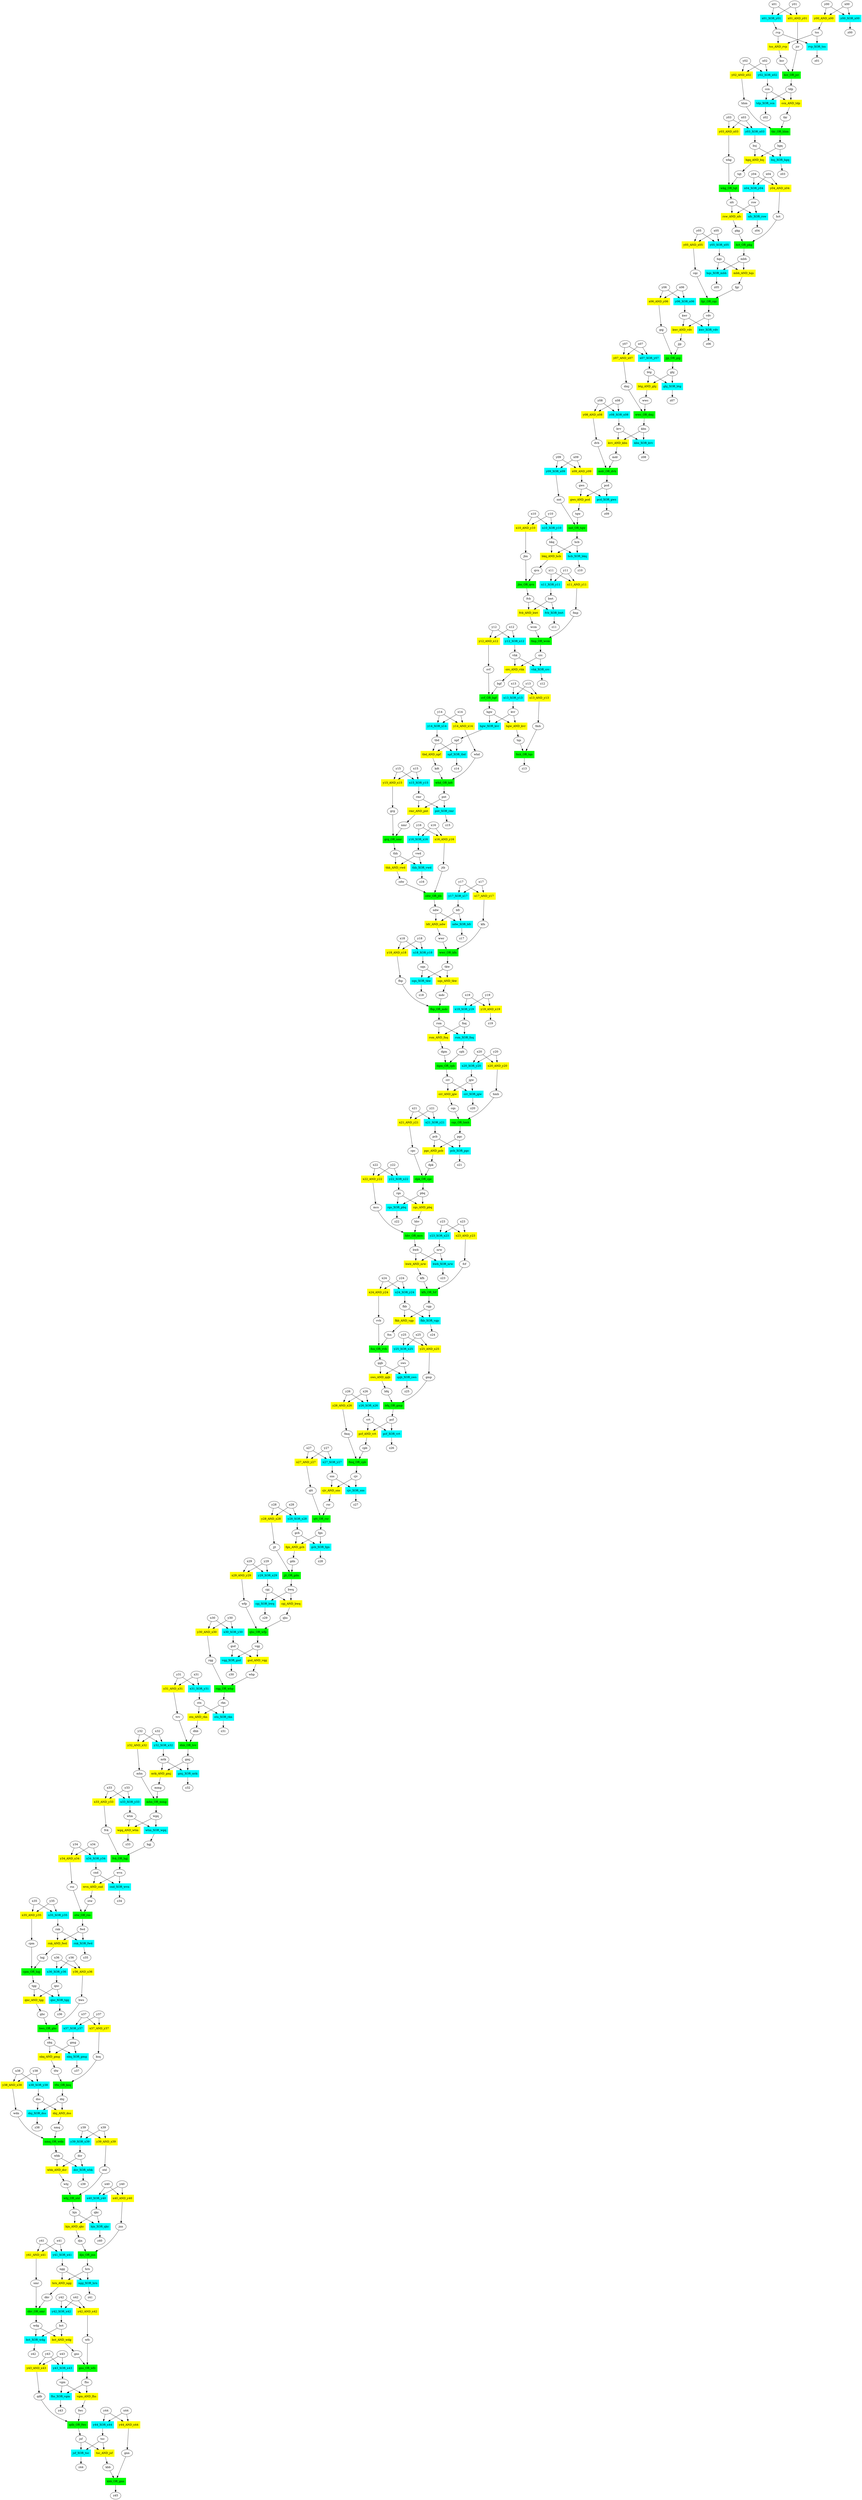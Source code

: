 digraph G {
y41_AND_x41 [shape=box, style=filled, color=yellow]
y41 -> y41_AND_x41 -> smr
x41 -> y41_AND_x41
bsj_XOR_hgq [shape=box, style=filled, color=cyan]
bsj -> bsj_XOR_hgq -> z03
hgq -> bsj_XOR_hgq
cpj_AND_bwq [shape=box, style=filled, color=yellow]
cpj -> cpj_AND_bwq -> qhs
bwq -> cpj_AND_bwq
y31_AND_x31 [shape=box, style=filled, color=yellow]
y31 -> y31_AND_x31 -> tvv
x31 -> y31_AND_x31
fvb_XOR_bwt [shape=box, style=filled, color=cyan]
fvb -> fvb_XOR_bwt -> z11
bwt -> fvb_XOR_bwt
rgs_XOR_pbq [shape=box, style=filled, color=cyan]
rgs -> rgs_XOR_pbq -> z22
pbq -> rgs_XOR_pbq
djn_OR_jnn [shape=box, style=filled, color=green]
djn -> djn_OR_jnn -> hrn
jnn -> djn_OR_jnn
y28_AND_x28 [shape=box, style=filled, color=yellow]
y28 -> y28_AND_x28 -> jjt
x28 -> y28_AND_x28
wbk_AND_dcr [shape=box, style=filled, color=yellow]
wbk -> wbk_AND_dcr -> whj
dcr -> wbk_AND_dcr
nkq_AND_gmg [shape=box, style=filled, color=yellow]
nkq -> nkq_AND_gmg -> tfw
gmg -> nkq_AND_gmg
y05_XOR_x05 [shape=box, style=filled, color=cyan]
y05 -> y05_XOR_x05 -> hqs
x05 -> y05_XOR_x05
hhv_OR_mcs [shape=box, style=filled, color=green]
hhv -> hhv_OR_mcs -> bwb
mcs -> hhv_OR_mcs
x38_XOR_y38 [shape=box, style=filled, color=cyan]
x38 -> x38_XOR_y38 -> dss
y38 -> x38_XOR_y38
dnj_AND_dss [shape=box, style=filled, color=yellow]
dnj -> dnj_AND_dss -> nmq
dss -> dnj_AND_dss
hgw_XOR_kvr [shape=box, style=filled, color=cyan]
hgw -> hgw_XOR_kvr -> npf
kvr -> hgw_XOR_kvr
kbb_OR_gnn [shape=box, style=filled, color=green]
kbb -> kbb_OR_gnn -> z45
gnn -> kbb_OR_gnn
thh_XOR_vwd [shape=box, style=filled, color=cyan]
thh -> thh_XOR_vwd -> z16
vwd -> thh_XOR_vwd
nmq_OR_wdn [shape=box, style=filled, color=green]
nmq -> nmq_OR_wdn -> wbk
wdn -> nmq_OR_wdn
hcb_XOR_bkq [shape=box, style=filled, color=cyan]
hcb -> hcb_XOR_bkq -> z10
bkq -> hcb_XOR_bkq
x27_AND_y27 [shape=box, style=filled, color=yellow]
x27 -> x27_AND_y27 -> qtt
y27 -> x27_AND_y27
bwb_AND_nrw [shape=box, style=filled, color=yellow]
bwb -> bwb_AND_nrw -> kfh
nrw -> bwb_AND_nrw
kbn_XOR_kvv [shape=box, style=filled, color=cyan]
kbn -> kbn_XOR_kvv -> z08
kvv -> kbn_XOR_kvv
y03_XOR_x03 [shape=box, style=filled, color=cyan]
y03 -> y03_XOR_x03 -> bsj
x03 -> y03_XOR_x03
y12_XOR_x12 [shape=box, style=filled, color=cyan]
y12 -> y12_XOR_x12 -> vhk
x12 -> y12_XOR_x12
cjv_AND_sns [shape=box, style=filled, color=yellow]
cjv -> cjv_AND_sns -> rsr
sns -> cjv_AND_sns
rvp_XOR_tss [shape=box, style=filled, color=cyan]
rvp -> rvp_XOR_tss -> z01
tss -> rvp_XOR_tss
tss_AND_rvp [shape=box, style=filled, color=yellow]
tss -> tss_AND_rvp -> bcr
rvp -> tss_AND_rvp
vhk_XOR_crc [shape=box, style=filled, color=cyan]
vhk -> vhk_XOR_crc -> z12
crc -> vhk_XOR_crc
cpm_OR_hqj [shape=box, style=filled, color=green]
cpm -> cpm_OR_hqj -> tgg
hqj -> cpm_OR_hqj
x30_XOR_y30 [shape=box, style=filled, color=cyan]
x30 -> x30_XOR_y30 -> gsd
y30 -> x30_XOR_y30
y00_AND_x00 [shape=box, style=filled, color=yellow]
y00 -> y00_AND_x00 -> tss
x00 -> y00_AND_x00
vgm_AND_fhs [shape=box, style=filled, color=yellow]
vgm -> vgm_AND_fhs -> fwc
fhs -> vgm_AND_fhs
y07_AND_x07 [shape=box, style=filled, color=yellow]
y07 -> y07_AND_x07 -> dmj
x07 -> y07_AND_x07
x21_AND_y21 [shape=box, style=filled, color=yellow]
x21 -> x21_AND_y21 -> cpc
y21 -> x21_AND_y21
y08_XOR_x08 [shape=box, style=filled, color=cyan]
y08 -> y08_XOR_x08 -> kvv
x08 -> y08_XOR_x08
x29_AND_y29 [shape=box, style=filled, color=yellow]
x29 -> x29_AND_y29 -> wfp
y29 -> x29_AND_y29
grg_OR_nmr [shape=box, style=filled, color=green]
grg -> grg_OR_nmr -> thh
nmr -> grg_OR_nmr
x24_AND_y24 [shape=box, style=filled, color=yellow]
x24 -> x24_AND_y24 -> vvb
y24 -> x24_AND_y24
qdb_OR_fwc [shape=box, style=filled, color=green]
qdb -> qdb_OR_fwc -> jsf
fwc -> qdb_OR_fwc
dkv_OR_smr [shape=box, style=filled, color=green]
dkv -> dkv_OR_smr -> wdg
smr -> dkv_OR_smr
dpk_OR_cpc [shape=box, style=filled, color=green]
dpk -> dpk_OR_cpc -> pbq
cpc -> dpk_OR_cpc
hrn_AND_ngg [shape=box, style=filled, color=yellow]
hrn -> hrn_AND_ngg -> dkv
ngg -> hrn_AND_ngg
y26_AND_x26 [shape=box, style=filled, color=yellow]
y26 -> y26_AND_x26 -> fmq
x26 -> y26_AND_x26
qnc_XOR_tgg [shape=box, style=filled, color=cyan]
qnc -> qnc_XOR_tgg -> z36
tgg -> qnc_XOR_tgg
y06_XOR_x06 [shape=box, style=filled, color=cyan]
y06 -> y06_XOR_x06 -> kwr
x06 -> y06_XOR_x06
pcf_XOR_vrt [shape=box, style=filled, color=cyan]
pcf -> pcf_XOR_vrt -> z26
vrt -> pcf_XOR_vrt
bjn_AND_qkc [shape=box, style=filled, color=yellow]
bjn -> bjn_AND_qkc -> djn
qkc -> bjn_AND_qkc
y41_XOR_x41 [shape=box, style=filled, color=cyan]
y41 -> y41_XOR_x41 -> ngg
x41 -> y41_XOR_x41
x18_XOR_y18 [shape=box, style=filled, color=cyan]
x18 -> x18_XOR_y18 -> sqn
y18 -> x18_XOR_y18
fmq_OR_cpb [shape=box, style=filled, color=green]
fmq -> fmq_OR_cpb -> cjv
cpb -> fmq_OR_cpb
x40_XOR_y40 [shape=box, style=filled, color=cyan]
x40 -> x40_XOR_y40 -> qkc
y40 -> x40_XOR_y40
gch_XOR_fgn [shape=box, style=filled, color=cyan]
gch -> gch_XOR_fgn -> z28
fgn -> gch_XOR_fgn
y02_XOR_x02 [shape=box, style=filled, color=cyan]
y02 -> y02_XOR_x02 -> ccn
x02 -> y02_XOR_x02
y23_XOR_x23 [shape=box, style=filled, color=cyan]
y23 -> y23_XOR_x23 -> nrw
x23 -> y23_XOR_x23
x22_AND_y22 [shape=box, style=filled, color=yellow]
x22 -> x22_AND_y22 -> mcs
y22 -> x22_AND_y22
fvb_AND_bwt [shape=box, style=filled, color=yellow]
fvb -> fvb_AND_bwt -> wcm
bwt -> fvb_AND_bwt
fsn_OR_vvb [shape=box, style=filled, color=green]
fsn -> fsn_OR_vvb -> qqb
vvb -> fsn_OR_vvb
y28_XOR_x28 [shape=box, style=filled, color=cyan]
y28 -> y28_XOR_x28 -> gch
x28 -> y28_XOR_x28
ndw_XOR_bfr [shape=box, style=filled, color=cyan]
ndw -> ndw_XOR_bfr -> z17
bfr -> ndw_XOR_bfr
x10_AND_y10 [shape=box, style=filled, color=yellow]
x10 -> x10_AND_y10 -> jbn
y10 -> x10_AND_y10
y34_AND_x34 [shape=box, style=filled, color=yellow]
y34 -> y34_AND_x34 -> rss
x34 -> y34_AND_x34
x01_AND_y01 [shape=box, style=filled, color=yellow]
x01 -> x01_AND_y01 -> jcr
y01 -> x01_AND_y01
x34_XOR_y34 [shape=box, style=filled, color=cyan]
x34 -> x34_XOR_y34 -> cnd
y34 -> x34_XOR_y34
nfc_XOR_rsw [shape=box, style=filled, color=cyan]
nfc -> nfc_XOR_rsw -> z04
rsw -> nfc_XOR_rsw
dcr_XOR_wbk [shape=box, style=filled, color=cyan]
dcr -> dcr_XOR_wbk -> z39
wbk -> dcr_XOR_wbk
x35_XOR_y35 [shape=box, style=filled, color=cyan]
x35 -> x35_XOR_y35 -> rnk
y35 -> x35_XOR_y35
sqn_XOR_tkw [shape=box, style=filled, color=cyan]
sqn -> sqn_XOR_tkw -> z18
tkw -> sqn_XOR_tkw
gns_OR_wfc [shape=box, style=filled, color=green]
gns -> gns_OR_wfc -> fhs
wfc -> gns_OR_wfc
y44_AND_x44 [shape=box, style=filled, color=yellow]
y44 -> y44_AND_x44 -> gnn
x44 -> y44_AND_x44
y39_XOR_x39 [shape=box, style=filled, color=cyan]
y39 -> y39_XOR_x39 -> dcr
x39 -> y39_XOR_x39
sqn_AND_tkw [shape=box, style=filled, color=yellow]
sqn -> sqn_AND_tkw -> mdc
tkw -> sqn_AND_tkw
y03_AND_x03 [shape=box, style=filled, color=yellow]
y03 -> y03_AND_x03 -> wkg
x03 -> y03_AND_x03
wvn_AND_cnd [shape=box, style=filled, color=yellow]
wvn -> wvn_AND_cnd -> stw
cnd -> wvn_AND_cnd
x06_AND_y06 [shape=box, style=filled, color=yellow]
x06 -> x06_AND_y06 -> gqj
y06 -> x06_AND_y06
x23_AND_y23 [shape=box, style=filled, color=yellow]
x23 -> x23_AND_y23 -> fcf
y23 -> x23_AND_y23
jsf_XOR_tsc [shape=box, style=filled, color=cyan]
jsf -> jsf_XOR_tsc -> z44
tsc -> jsf_XOR_tsc
rsw_AND_nfc [shape=box, style=filled, color=yellow]
rsw -> rsw_AND_nfc -> pkg
nfc -> rsw_AND_nfc
x37_AND_y37 [shape=box, style=filled, color=yellow]
x37 -> x37_AND_y37 -> ksq
y37 -> x37_AND_y37
y04_AND_x04 [shape=box, style=filled, color=yellow]
y04 -> y04_AND_x04 -> hct
x04 -> y04_AND_x04
x31_XOR_y31 [shape=box, style=filled, color=cyan]
x31 -> x31_XOR_y31 -> stn
y31 -> x31_XOR_y31
y38_AND_x38 [shape=box, style=filled, color=yellow]
y38 -> y38_AND_x38 -> wdn
x38 -> y38_AND_x38
rsm_AND_fnq [shape=box, style=filled, color=yellow]
rsm -> rsm_AND_fnq -> dgm
fnq -> rsm_AND_fnq
y29_XOR_x29 [shape=box, style=filled, color=cyan]
y29 -> y29_XOR_x29 -> cpj
x29 -> y29_XOR_x29
pcb_XOR_pgc [shape=box, style=filled, color=cyan]
pcb -> pcb_XOR_pgc -> z21
pgc -> pcb_XOR_pgc
bfq_OR_gmp [shape=box, style=filled, color=green]
bfq -> bfq_OR_gmp -> pcf
gmp -> bfq_OR_gmp
thh_AND_vwd [shape=box, style=filled, color=yellow]
thh -> thh_AND_vwd -> cdw
vwd -> thh_AND_vwd
y43_XOR_x43 [shape=box, style=filled, color=cyan]
y43 -> y43_XOR_x43 -> vgm
x43 -> y43_XOR_x43
bkq_AND_hcb [shape=box, style=filled, color=yellow]
bkq -> bkq_AND_hcb -> qvn
hcb -> bkq_AND_hcb
cnd_XOR_wvn [shape=box, style=filled, color=cyan]
cnd -> cnd_XOR_wvn -> z34
wvn -> cnd_XOR_wvn
rgs_AND_pbq [shape=box, style=filled, color=yellow]
rgs -> rgs_AND_pbq -> hhv
pbq -> rgs_AND_pbq
wtm_XOR_wgq [shape=box, style=filled, color=cyan]
wtm -> wtm_XOR_wgq -> hgj
wgq -> wtm_XOR_wgq
x36_XOR_y36 [shape=box, style=filled, color=cyan]
x36 -> x36_XOR_y36 -> qnc
y36 -> x36_XOR_y36
ngg_XOR_hrn [shape=box, style=filled, color=cyan]
ngg -> ngg_XOR_hrn -> z41
hrn -> ngg_XOR_hrn
y18_AND_x18 [shape=box, style=filled, color=yellow]
y18 -> y18_AND_x18 -> fbp
x18 -> y18_AND_x18
hgq_AND_bsj [shape=box, style=filled, color=yellow]
hgq -> hgq_AND_bsj -> tqt
bsj -> hgq_AND_bsj
mbh_AND_hqs [shape=box, style=filled, color=yellow]
mbh -> mbh_AND_hqs -> fgr
hqs -> mbh_AND_hqs
hqs_XOR_mbh [shape=box, style=filled, color=cyan]
hqs -> hqs_XOR_mbh -> z05
mbh -> hqs_XOR_mbh
svf_OR_bgf [shape=box, style=filled, color=green]
svf -> svf_OR_bgf -> hgw
bgf -> svf_OR_bgf
btg_AND_ghj [shape=box, style=filled, color=yellow]
btg -> btg_AND_ghj -> wwc
ghj -> btg_AND_ghj
kfh_OR_fcf [shape=box, style=filled, color=green]
kfh -> kfh_OR_fcf -> vgp
fcf -> kfh_OR_fcf
x13_AND_y13 [shape=box, style=filled, color=yellow]
x13 -> x13_AND_y13 -> fmh
y13 -> x13_AND_y13
wgq_AND_wtm [shape=box, style=filled, color=yellow]
wgq -> wgq_AND_wtm -> z33
wtm -> wgq_AND_wtm
dhb_OR_tvv [shape=box, style=filled, color=green]
dhb -> dhb_OR_tvv -> gmj
tvv -> dhb_OR_tvv
kwr_XOR_vdv [shape=box, style=filled, color=cyan]
kwr -> kwr_XOR_vdv -> z06
vdv -> kwr_XOR_vdv
rnk_XOR_fwd [shape=box, style=filled, color=cyan]
rnk -> rnk_XOR_fwd -> z35
fwd -> rnk_XOR_fwd
tkr_OR_hhm [shape=box, style=filled, color=green]
tkr -> tkr_OR_hhm -> hgq
hhm -> tkr_OR_hhm
y09_XOR_x09 [shape=box, style=filled, color=cyan]
y09 -> y09_XOR_x09 -> nnt
x09 -> y09_XOR_x09
rnk_AND_fwd [shape=box, style=filled, color=yellow]
rnk -> rnk_AND_fwd -> hqj
fwd -> rnk_AND_fwd
wkg_OR_tqt [shape=box, style=filled, color=green]
wkg -> wkg_OR_tqt -> nfc
tqt -> wkg_OR_tqt
cdw_OR_jtb [shape=box, style=filled, color=green]
cdw -> cdw_OR_jtb -> ndw
jtb -> cdw_OR_jtb
fkb_AND_vgp [shape=box, style=filled, color=yellow]
fkb -> fkb_AND_vgp -> fsn
vgp -> fkb_AND_vgp
x24_XOR_y24 [shape=box, style=filled, color=cyan]
x24 -> x24_XOR_y24 -> fkb
y24 -> x24_XOR_y24
y26_XOR_x26 [shape=box, style=filled, color=cyan]
y26 -> y26_XOR_x26 -> vrt
x26 -> y26_XOR_x26
x19_XOR_y19 [shape=box, style=filled, color=cyan]
x19 -> x19_XOR_y19 -> fnq
y19 -> x19_XOR_y19
nkq_XOR_gmg [shape=box, style=filled, color=cyan]
nkq -> nkq_XOR_gmg -> z37
gmg -> nkq_XOR_gmg
y22_XOR_x22 [shape=box, style=filled, color=cyan]
y22 -> y22_XOR_x22 -> rgs
x22 -> y22_XOR_x22
pcd_XOR_gws [shape=box, style=filled, color=cyan]
pcd -> pcd_XOR_gws -> z09
gws -> pcd_XOR_gws
ccn_AND_tdp [shape=box, style=filled, color=yellow]
ccn -> ccn_AND_tdp -> tkr
tdp -> ccn_AND_tdp
pcf_AND_vrt [shape=box, style=filled, color=yellow]
pcf -> pcf_AND_vrt -> cpb
vrt -> pcf_AND_vrt
hct_OR_pkg [shape=box, style=filled, color=green]
hct -> hct_OR_pkg -> mbh
pkg -> hct_OR_pkg
fmp_OR_wcm [shape=box, style=filled, color=green]
fmp -> fmp_OR_wcm -> crc
wcm -> fmp_OR_wcm
y32_AND_x32 [shape=box, style=filled, color=yellow]
y32 -> y32_AND_x32 -> mhn
x32 -> y32_AND_x32
stn_AND_rkn [shape=box, style=filled, color=yellow]
stn -> stn_AND_rkn -> dhb
rkn -> stn_AND_rkn
mtk_AND_gmj [shape=box, style=filled, color=yellow]
mtk -> mtk_AND_gmj -> mmg
gmj -> mtk_AND_gmj
y14_XOR_x14 [shape=box, style=filled, color=cyan]
y14 -> y14_XOR_x14 -> tbd
x14 -> y14_XOR_x14
y08_AND_x08 [shape=box, style=filled, color=yellow]
y08 -> y08_AND_x08 -> dvh
x08 -> y08_AND_x08
bct_XOR_wdg [shape=box, style=filled, color=cyan]
bct -> bct_XOR_wdg -> z42
wdg -> bct_XOR_wdg
crr_AND_jgw [shape=box, style=filled, color=yellow]
crr -> crr_AND_jgw -> cqs
jgw -> crr_AND_jgw
y25_XOR_x25 [shape=box, style=filled, color=cyan]
y25 -> y25_XOR_x25 -> sws
x25 -> y25_XOR_x25
x33_XOR_y33 [shape=box, style=filled, color=cyan]
x33 -> x33_XOR_y33 -> wtm
y33 -> x33_XOR_y33
bct_AND_wdg [shape=box, style=filled, color=yellow]
bct -> bct_AND_wdg -> gns
wdg -> bct_AND_wdg
bwb_XOR_nrw [shape=box, style=filled, color=cyan]
bwb -> bwb_XOR_nrw -> z23
nrw -> bwb_XOR_nrw
y15_AND_x15 [shape=box, style=filled, color=yellow]
y15 -> y15_AND_x15 -> grg
x15 -> y15_AND_x15
x21_XOR_y21 [shape=box, style=filled, color=cyan]
x21 -> x21_XOR_y21 -> pcb
y21 -> x21_XOR_y21
y14_AND_x14 [shape=box, style=filled, color=yellow]
y14 -> y14_AND_x14 -> whd
x14 -> y14_AND_x14
qqb_XOR_sws [shape=box, style=filled, color=cyan]
qqb -> qqb_XOR_sws -> z25
sws -> qqb_XOR_sws
fhs_XOR_vgm [shape=box, style=filled, color=cyan]
fhs -> fhs_XOR_vgm -> z43
vgm -> fhs_XOR_vgm
fvk_OR_hgj [shape=box, style=filled, color=green]
fvk -> fvk_OR_hgj -> wvn
hgj -> fvk_OR_hgj
crr_XOR_jgw [shape=box, style=filled, color=cyan]
crr -> crr_XOR_jgw -> z20
jgw -> crr_XOR_jgw
x07_XOR_y07 [shape=box, style=filled, color=cyan]
x07 -> x07_XOR_y07 -> btg
y07 -> x07_XOR_y07
qnc_AND_tgg [shape=box, style=filled, color=yellow]
qnc -> qnc_AND_tgg -> ghc
tgg -> qnc_AND_tgg
hgw_AND_kvr [shape=box, style=filled, color=yellow]
hgw -> hgw_AND_kvr -> tqs
kvr -> hgw_AND_kvr
npf_XOR_tbd [shape=box, style=filled, color=cyan]
npf -> npf_XOR_tbd -> z14
tbd -> npf_XOR_tbd
y36_AND_x36 [shape=box, style=filled, color=yellow]
y36 -> y36_AND_x36 -> bws
x36 -> y36_AND_x36
stn_XOR_rkn [shape=box, style=filled, color=cyan]
stn -> stn_XOR_rkn -> z31
rkn -> stn_XOR_rkn
y16_XOR_x16 [shape=box, style=filled, color=cyan]
y16 -> y16_XOR_x16 -> vwd
x16 -> y16_XOR_x16
whj_OR_std [shape=box, style=filled, color=green]
whj -> whj_OR_std -> bjn
std -> whj_OR_std
x15_XOR_y15 [shape=box, style=filled, color=cyan]
x15 -> x15_XOR_y15 -> rmr
y15 -> x15_XOR_y15
y44_XOR_x44 [shape=box, style=filled, color=cyan]
y44 -> y44_XOR_x44 -> tsc
x44 -> y44_XOR_x44
bcr_OR_jcr [shape=box, style=filled, color=green]
bcr -> bcr_OR_jcr -> tdp
jcr -> bcr_OR_jcr
y12_AND_x12 [shape=box, style=filled, color=yellow]
y12 -> y12_AND_x12 -> svf
x12 -> y12_AND_x12
gsd_AND_vqg [shape=box, style=filled, color=yellow]
gsd -> gsd_AND_vqg -> whp
vqg -> gsd_AND_vqg
y17_XOR_x17 [shape=box, style=filled, color=cyan]
y17 -> y17_XOR_x17 -> bfr
x17 -> y17_XOR_x17
y32_XOR_x32 [shape=box, style=filled, color=cyan]
y32 -> y32_XOR_x32 -> mtk
x32 -> y32_XOR_x32
bjn_XOR_qkc [shape=box, style=filled, color=cyan]
bjn -> bjn_XOR_qkc -> z40
qkc -> bjn_XOR_qkc
x20_XOR_y20 [shape=box, style=filled, color=cyan]
x20 -> x20_XOR_y20 -> jgw
y20 -> x20_XOR_y20
x11_XOR_y11 [shape=box, style=filled, color=cyan]
x11 -> x11_XOR_y11 -> bwt
y11 -> x11_XOR_y11
wwr_OR_kfn [shape=box, style=filled, color=green]
wwr -> wwr_OR_kfn -> tkw
kfn -> wwr_OR_kfn
x09_AND_y09 [shape=box, style=filled, color=yellow]
x09 -> x09_AND_y09 -> gws
y09 -> x09_AND_y09
dgm_OR_cph [shape=box, style=filled, color=green]
dgm -> dgm_OR_cph -> crr
cph -> dgm_OR_cph
fgn_AND_gch [shape=box, style=filled, color=yellow]
fgn -> fgn_AND_gch -> gdn
gch -> fgn_AND_gch
x37_XOR_y37 [shape=box, style=filled, color=cyan]
x37 -> x37_XOR_y37 -> gmg
y37 -> x37_XOR_y37
x10_XOR_y10 [shape=box, style=filled, color=cyan]
x10 -> x10_XOR_y10 -> bkq
y10 -> x10_XOR_y10
wwc_OR_dmj [shape=box, style=filled, color=green]
wwc -> wwc_OR_dmj -> kbn
dmj -> wwc_OR_dmj
kvv_AND_kbn [shape=box, style=filled, color=yellow]
kvv -> kvv_AND_kbn -> mdr
kbn -> kvv_AND_kbn
rqg_OR_whp [shape=box, style=filled, color=green]
rqg -> rqg_OR_whp -> rkn
whp -> rqg_OR_whp
sws_AND_qqb [shape=box, style=filled, color=yellow]
sws -> sws_AND_qqb -> bfq
qqb -> sws_AND_qqb
x13_XOR_y13 [shape=box, style=filled, color=cyan]
x13 -> x13_XOR_y13 -> kvr
y13 -> x13_XOR_y13
mdr_OR_dvh [shape=box, style=filled, color=green]
mdr -> mdr_OR_dvh -> pcd
dvh -> mdr_OR_dvh
dnj_XOR_dss [shape=box, style=filled, color=cyan]
dnj -> dnj_XOR_dss -> z38
dss -> dnj_XOR_dss
jbn_OR_qvn [shape=box, style=filled, color=green]
jbn -> jbn_OR_qvn -> fvb
qvn -> jbn_OR_qvn
y42_XOR_x42 [shape=box, style=filled, color=cyan]
y42 -> y42_XOR_x42 -> bct
x42 -> y42_XOR_x42
mhn_OR_mmg [shape=box, style=filled, color=green]
mhn -> mhn_OR_mmg -> wgq
mmg -> mhn_OR_mmg
gws_AND_pcd [shape=box, style=filled, color=yellow]
gws -> gws_AND_pcd -> tqw
pcd -> gws_AND_pcd
y00_XOR_x00 [shape=box, style=filled, color=cyan]
y00 -> y00_XOR_x00 -> z00
x00 -> y00_XOR_x00
x11_AND_y11 [shape=box, style=filled, color=yellow]
x11 -> x11_AND_y11 -> fmp
y11 -> x11_AND_y11
fgr_OR_cqc [shape=box, style=filled, color=green]
fgr -> fgr_OR_cqc -> vdv
cqc -> fgr_OR_cqc
nnt_OR_tqw [shape=box, style=filled, color=green]
nnt -> nnt_OR_tqw -> hcb
tqw -> nnt_OR_tqw
kwr_AND_vdv [shape=box, style=filled, color=yellow]
kwr -> kwr_AND_vdv -> jjp
vdv -> kwr_AND_vdv
fkb_XOR_vgp [shape=box, style=filled, color=cyan]
fkb -> fkb_XOR_vgp -> z24
vgp -> fkb_XOR_vgp
fbp_OR_mdc [shape=box, style=filled, color=green]
fbp -> fbp_OR_mdc -> rsm
mdc -> fbp_OR_mdc
rmr_AND_pnt [shape=box, style=filled, color=yellow]
rmr -> rmr_AND_pnt -> nmr
pnt -> rmr_AND_pnt
x20_AND_y20 [shape=box, style=filled, color=yellow]
x20 -> x20_AND_y20 -> hmh
y20 -> x20_AND_y20
y05_AND_x05 [shape=box, style=filled, color=yellow]
y05 -> y05_AND_x05 -> cqc
x05 -> y05_AND_x05
gmj_XOR_mtk [shape=box, style=filled, color=cyan]
gmj -> gmj_XOR_mtk -> z32
mtk -> gmj_XOR_mtk
qhs_OR_wfp [shape=box, style=filled, color=green]
qhs -> qhs_OR_wfp -> vqg
wfp -> qhs_OR_wfp
vqg_XOR_gsd [shape=box, style=filled, color=cyan]
vqg -> vqg_XOR_gsd -> z30
gsd -> vqg_XOR_gsd
bws_OR_ghc [shape=box, style=filled, color=green]
bws -> bws_OR_ghc -> nkq
ghc -> bws_OR_ghc
y43_AND_x43 [shape=box, style=filled, color=yellow]
y43 -> y43_AND_x43 -> qdb
x43 -> y43_AND_x43
x16_AND_y16 [shape=box, style=filled, color=yellow]
x16 -> x16_AND_y16 -> jtb
y16 -> x16_AND_y16
qtt_OR_rsr [shape=box, style=filled, color=green]
qtt -> qtt_OR_rsr -> fgn
rsr -> qtt_OR_rsr
tfw_OR_ksq [shape=box, style=filled, color=green]
tfw -> tfw_OR_ksq -> dnj
ksq -> tfw_OR_ksq
tdp_XOR_ccn [shape=box, style=filled, color=cyan]
tdp -> tdp_XOR_ccn -> z02
ccn -> tdp_XOR_ccn
cpj_XOR_bwq [shape=box, style=filled, color=cyan]
cpj -> cpj_XOR_bwq -> z29
bwq -> cpj_XOR_bwq
x35_AND_y35 [shape=box, style=filled, color=yellow]
x35 -> x35_AND_y35 -> cpm
y35 -> x35_AND_y35
fmh_OR_tqs [shape=box, style=filled, color=green]
fmh -> fmh_OR_tqs -> z13
tqs -> fmh_OR_tqs
y02_AND_x02 [shape=box, style=filled, color=yellow]
y02 -> y02_AND_x02 -> hhm
x02 -> y02_AND_x02
x40_AND_y40 [shape=box, style=filled, color=yellow]
x40 -> x40_AND_y40 -> jnn
y40 -> x40_AND_y40
stw_OR_rss [shape=box, style=filled, color=green]
stw -> stw_OR_rss -> fwd
rss -> stw_OR_rss
tbd_AND_npf [shape=box, style=filled, color=yellow]
tbd -> tbd_AND_npf -> kdt
npf -> tbd_AND_npf
y42_AND_x42 [shape=box, style=filled, color=yellow]
y42 -> y42_AND_x42 -> wfc
x42 -> y42_AND_x42
pgc_AND_pcb [shape=box, style=filled, color=yellow]
pgc -> pgc_AND_pcb -> dpk
pcb -> pgc_AND_pcb
ghj_XOR_btg [shape=box, style=filled, color=cyan]
ghj -> ghj_XOR_btg -> z07
btg -> ghj_XOR_btg
x33_AND_y33 [shape=box, style=filled, color=yellow]
x33 -> x33_AND_y33 -> fvk
y33 -> x33_AND_y33
pnt_XOR_rmr [shape=box, style=filled, color=cyan]
pnt -> pnt_XOR_rmr -> z15
rmr -> pnt_XOR_rmr
tsc_AND_jsf [shape=box, style=filled, color=yellow]
tsc -> tsc_AND_jsf -> kbb
jsf -> tsc_AND_jsf
y39_AND_x39 [shape=box, style=filled, color=yellow]
y39 -> y39_AND_x39 -> std
x39 -> y39_AND_x39
y19_AND_x19 [shape=box, style=filled, color=yellow]
y19 -> y19_AND_x19 -> z19
x19 -> y19_AND_x19
x01_XOR_y01 [shape=box, style=filled, color=cyan]
x01 -> x01_XOR_y01 -> rvp
y01 -> x01_XOR_y01
y25_AND_x25 [shape=box, style=filled, color=yellow]
y25 -> y25_AND_x25 -> gmp
x25 -> y25_AND_x25
x27_XOR_y27 [shape=box, style=filled, color=cyan]
x27 -> x27_XOR_y27 -> sns
y27 -> x27_XOR_y27
jjp_OR_gqj [shape=box, style=filled, color=green]
jjp -> jjp_OR_gqj -> ghj
gqj -> jjp_OR_gqj
rsm_XOR_fnq [shape=box, style=filled, color=cyan]
rsm -> rsm_XOR_fnq -> cph
fnq -> rsm_XOR_fnq
crc_AND_vhk [shape=box, style=filled, color=yellow]
crc -> crc_AND_vhk -> bgf
vhk -> crc_AND_vhk
x04_XOR_y04 [shape=box, style=filled, color=cyan]
x04 -> x04_XOR_y04 -> rsw
y04 -> x04_XOR_y04
x17_AND_y17 [shape=box, style=filled, color=yellow]
x17 -> x17_AND_y17 -> kfn
y17 -> x17_AND_y17
y30_AND_x30 [shape=box, style=filled, color=yellow]
y30 -> y30_AND_x30 -> rqg
x30 -> y30_AND_x30
jjt_OR_gdn [shape=box, style=filled, color=green]
jjt -> jjt_OR_gdn -> bwq
gdn -> jjt_OR_gdn
bfr_AND_ndw [shape=box, style=filled, color=yellow]
bfr -> bfr_AND_ndw -> wwr
ndw -> bfr_AND_ndw
cqs_OR_hmh [shape=box, style=filled, color=green]
cqs -> cqs_OR_hmh -> pgc
hmh -> cqs_OR_hmh
whd_OR_kdt [shape=box, style=filled, color=green]
whd -> whd_OR_kdt -> pnt
kdt -> whd_OR_kdt
cjv_XOR_sns [shape=box, style=filled, color=cyan]
cjv -> cjv_XOR_sns -> z27
sns -> cjv_XOR_sns
}
